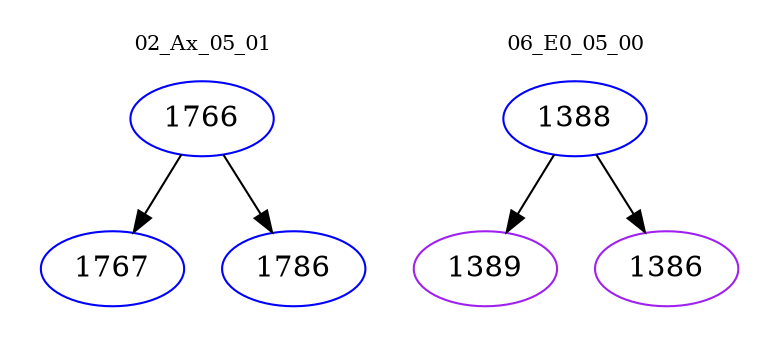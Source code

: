 digraph{
subgraph cluster_0 {
color = white
label = "02_Ax_05_01";
fontsize=10;
T0_1766 [label="1766", color="blue"]
T0_1766 -> T0_1767 [color="black"]
T0_1767 [label="1767", color="blue"]
T0_1766 -> T0_1786 [color="black"]
T0_1786 [label="1786", color="blue"]
}
subgraph cluster_1 {
color = white
label = "06_E0_05_00";
fontsize=10;
T1_1388 [label="1388", color="blue"]
T1_1388 -> T1_1389 [color="black"]
T1_1389 [label="1389", color="purple"]
T1_1388 -> T1_1386 [color="black"]
T1_1386 [label="1386", color="purple"]
}
}
